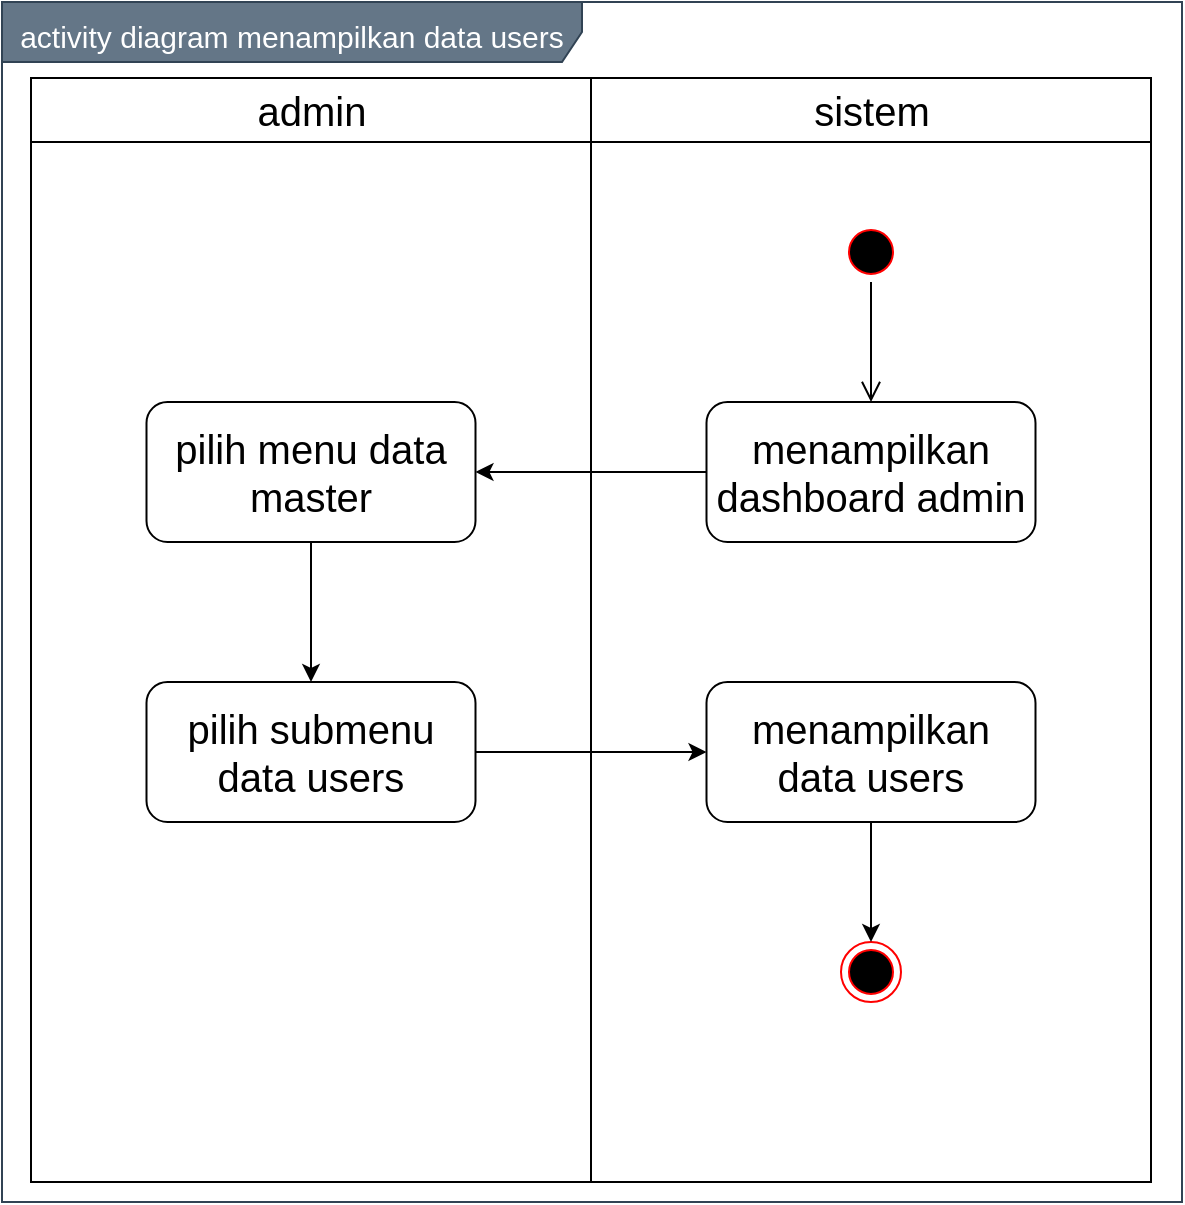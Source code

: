<mxfile version="14.9.6" type="device"><diagram id="Wr2ZGvluywKdLSI-MBAh" name="Page-1"><mxGraphModel dx="1019" dy="555" grid="1" gridSize="10" guides="1" tooltips="1" connect="1" arrows="1" fold="1" page="1" pageScale="1" pageWidth="850" pageHeight="1100" math="0" shadow="0"><root><mxCell id="0"/><mxCell id="1" parent="0"/><mxCell id="xy_2MlgrSxqSILmaEOwt-1" value="&lt;font style=&quot;font-size: 15px&quot;&gt;activity diagram menampilkan data users&lt;/font&gt;" style="shape=umlFrame;whiteSpace=wrap;html=1;fontSize=20;align=center;width=290;height=30;fillColor=#647687;strokeColor=#314354;fontColor=#ffffff;" vertex="1" parent="1"><mxGeometry x="150" y="90" width="590" height="600" as="geometry"/></mxCell><mxCell id="xy_2MlgrSxqSILmaEOwt-2" value="admin" style="swimlane;whiteSpace=wrap;fontSize=20;fontStyle=0;startSize=32;" vertex="1" parent="1"><mxGeometry x="164.5" y="128" width="280" height="552" as="geometry"/></mxCell><mxCell id="xy_2MlgrSxqSILmaEOwt-30" value="" style="ellipse;html=1;shape=startState;fillColor=#000000;strokeColor=#ff0000;" vertex="1" parent="xy_2MlgrSxqSILmaEOwt-2"><mxGeometry x="405" y="72" width="30" height="30" as="geometry"/></mxCell><mxCell id="xy_2MlgrSxqSILmaEOwt-6" value="sistem" style="swimlane;whiteSpace=wrap;fontSize=20;fontStyle=0;startSize=32;" vertex="1" parent="1"><mxGeometry x="444.5" y="128" width="280" height="552" as="geometry"/></mxCell><mxCell id="xy_2MlgrSxqSILmaEOwt-35" value="menampilkan data users" style="rounded=1;whiteSpace=wrap;html=1;fontSize=20;align=center;" vertex="1" parent="xy_2MlgrSxqSILmaEOwt-6"><mxGeometry x="57.75" y="302" width="164.5" height="70" as="geometry"/></mxCell><mxCell id="xy_2MlgrSxqSILmaEOwt-36" value="" style="ellipse;html=1;shape=endState;fillColor=#000000;strokeColor=#ff0000;" vertex="1" parent="xy_2MlgrSxqSILmaEOwt-6"><mxGeometry x="125" y="432" width="30" height="30" as="geometry"/></mxCell><mxCell id="xy_2MlgrSxqSILmaEOwt-40" value="" style="endArrow=classic;html=1;entryX=0.5;entryY=0;entryDx=0;entryDy=0;exitX=0.5;exitY=1;exitDx=0;exitDy=0;" edge="1" parent="xy_2MlgrSxqSILmaEOwt-6" source="xy_2MlgrSxqSILmaEOwt-35" target="xy_2MlgrSxqSILmaEOwt-36"><mxGeometry width="50" height="50" relative="1" as="geometry"><mxPoint x="-37.75" y="357" as="sourcePoint"/><mxPoint x="77.75" y="357" as="targetPoint"/></mxGeometry></mxCell><mxCell id="xy_2MlgrSxqSILmaEOwt-32" value="menampilkan dashboard admin" style="rounded=1;whiteSpace=wrap;html=1;fontSize=20;align=center;" vertex="1" parent="1"><mxGeometry x="502.25" y="290" width="164.5" height="70" as="geometry"/></mxCell><mxCell id="xy_2MlgrSxqSILmaEOwt-31" value="" style="edgeStyle=orthogonalEdgeStyle;html=1;verticalAlign=bottom;endArrow=open;endSize=8;entryX=0.5;entryY=0;entryDx=0;entryDy=0;" edge="1" source="xy_2MlgrSxqSILmaEOwt-30" parent="1" target="xy_2MlgrSxqSILmaEOwt-32"><mxGeometry relative="1" as="geometry"><mxPoint x="584.5" y="290" as="targetPoint"/></mxGeometry></mxCell><mxCell id="xy_2MlgrSxqSILmaEOwt-33" value="pilih menu data master" style="rounded=1;whiteSpace=wrap;html=1;fontSize=20;align=center;" vertex="1" parent="1"><mxGeometry x="222.25" y="290" width="164.5" height="70" as="geometry"/></mxCell><mxCell id="xy_2MlgrSxqSILmaEOwt-34" value="pilih submenu data users" style="rounded=1;whiteSpace=wrap;html=1;fontSize=20;align=center;" vertex="1" parent="1"><mxGeometry x="222.25" y="430" width="164.5" height="70" as="geometry"/></mxCell><mxCell id="xy_2MlgrSxqSILmaEOwt-37" value="" style="endArrow=classic;html=1;entryX=1;entryY=0.5;entryDx=0;entryDy=0;exitX=0;exitY=0.5;exitDx=0;exitDy=0;" edge="1" parent="1" source="xy_2MlgrSxqSILmaEOwt-32" target="xy_2MlgrSxqSILmaEOwt-33"><mxGeometry width="50" height="50" relative="1" as="geometry"><mxPoint x="460" y="370" as="sourcePoint"/><mxPoint x="380" y="330" as="targetPoint"/></mxGeometry></mxCell><mxCell id="xy_2MlgrSxqSILmaEOwt-38" value="" style="endArrow=classic;html=1;entryX=0;entryY=0.5;entryDx=0;entryDy=0;exitX=1;exitY=0.5;exitDx=0;exitDy=0;" edge="1" parent="1" source="xy_2MlgrSxqSILmaEOwt-34" target="xy_2MlgrSxqSILmaEOwt-35"><mxGeometry width="50" height="50" relative="1" as="geometry"><mxPoint x="460" y="370" as="sourcePoint"/><mxPoint x="510" y="320" as="targetPoint"/></mxGeometry></mxCell><mxCell id="xy_2MlgrSxqSILmaEOwt-39" value="" style="endArrow=classic;html=1;entryX=0.5;entryY=0;entryDx=0;entryDy=0;exitX=0.5;exitY=1;exitDx=0;exitDy=0;" edge="1" parent="1" source="xy_2MlgrSxqSILmaEOwt-33" target="xy_2MlgrSxqSILmaEOwt-34"><mxGeometry width="50" height="50" relative="1" as="geometry"><mxPoint x="396.75" y="475" as="sourcePoint"/><mxPoint x="512.25" y="475" as="targetPoint"/></mxGeometry></mxCell></root></mxGraphModel></diagram></mxfile>